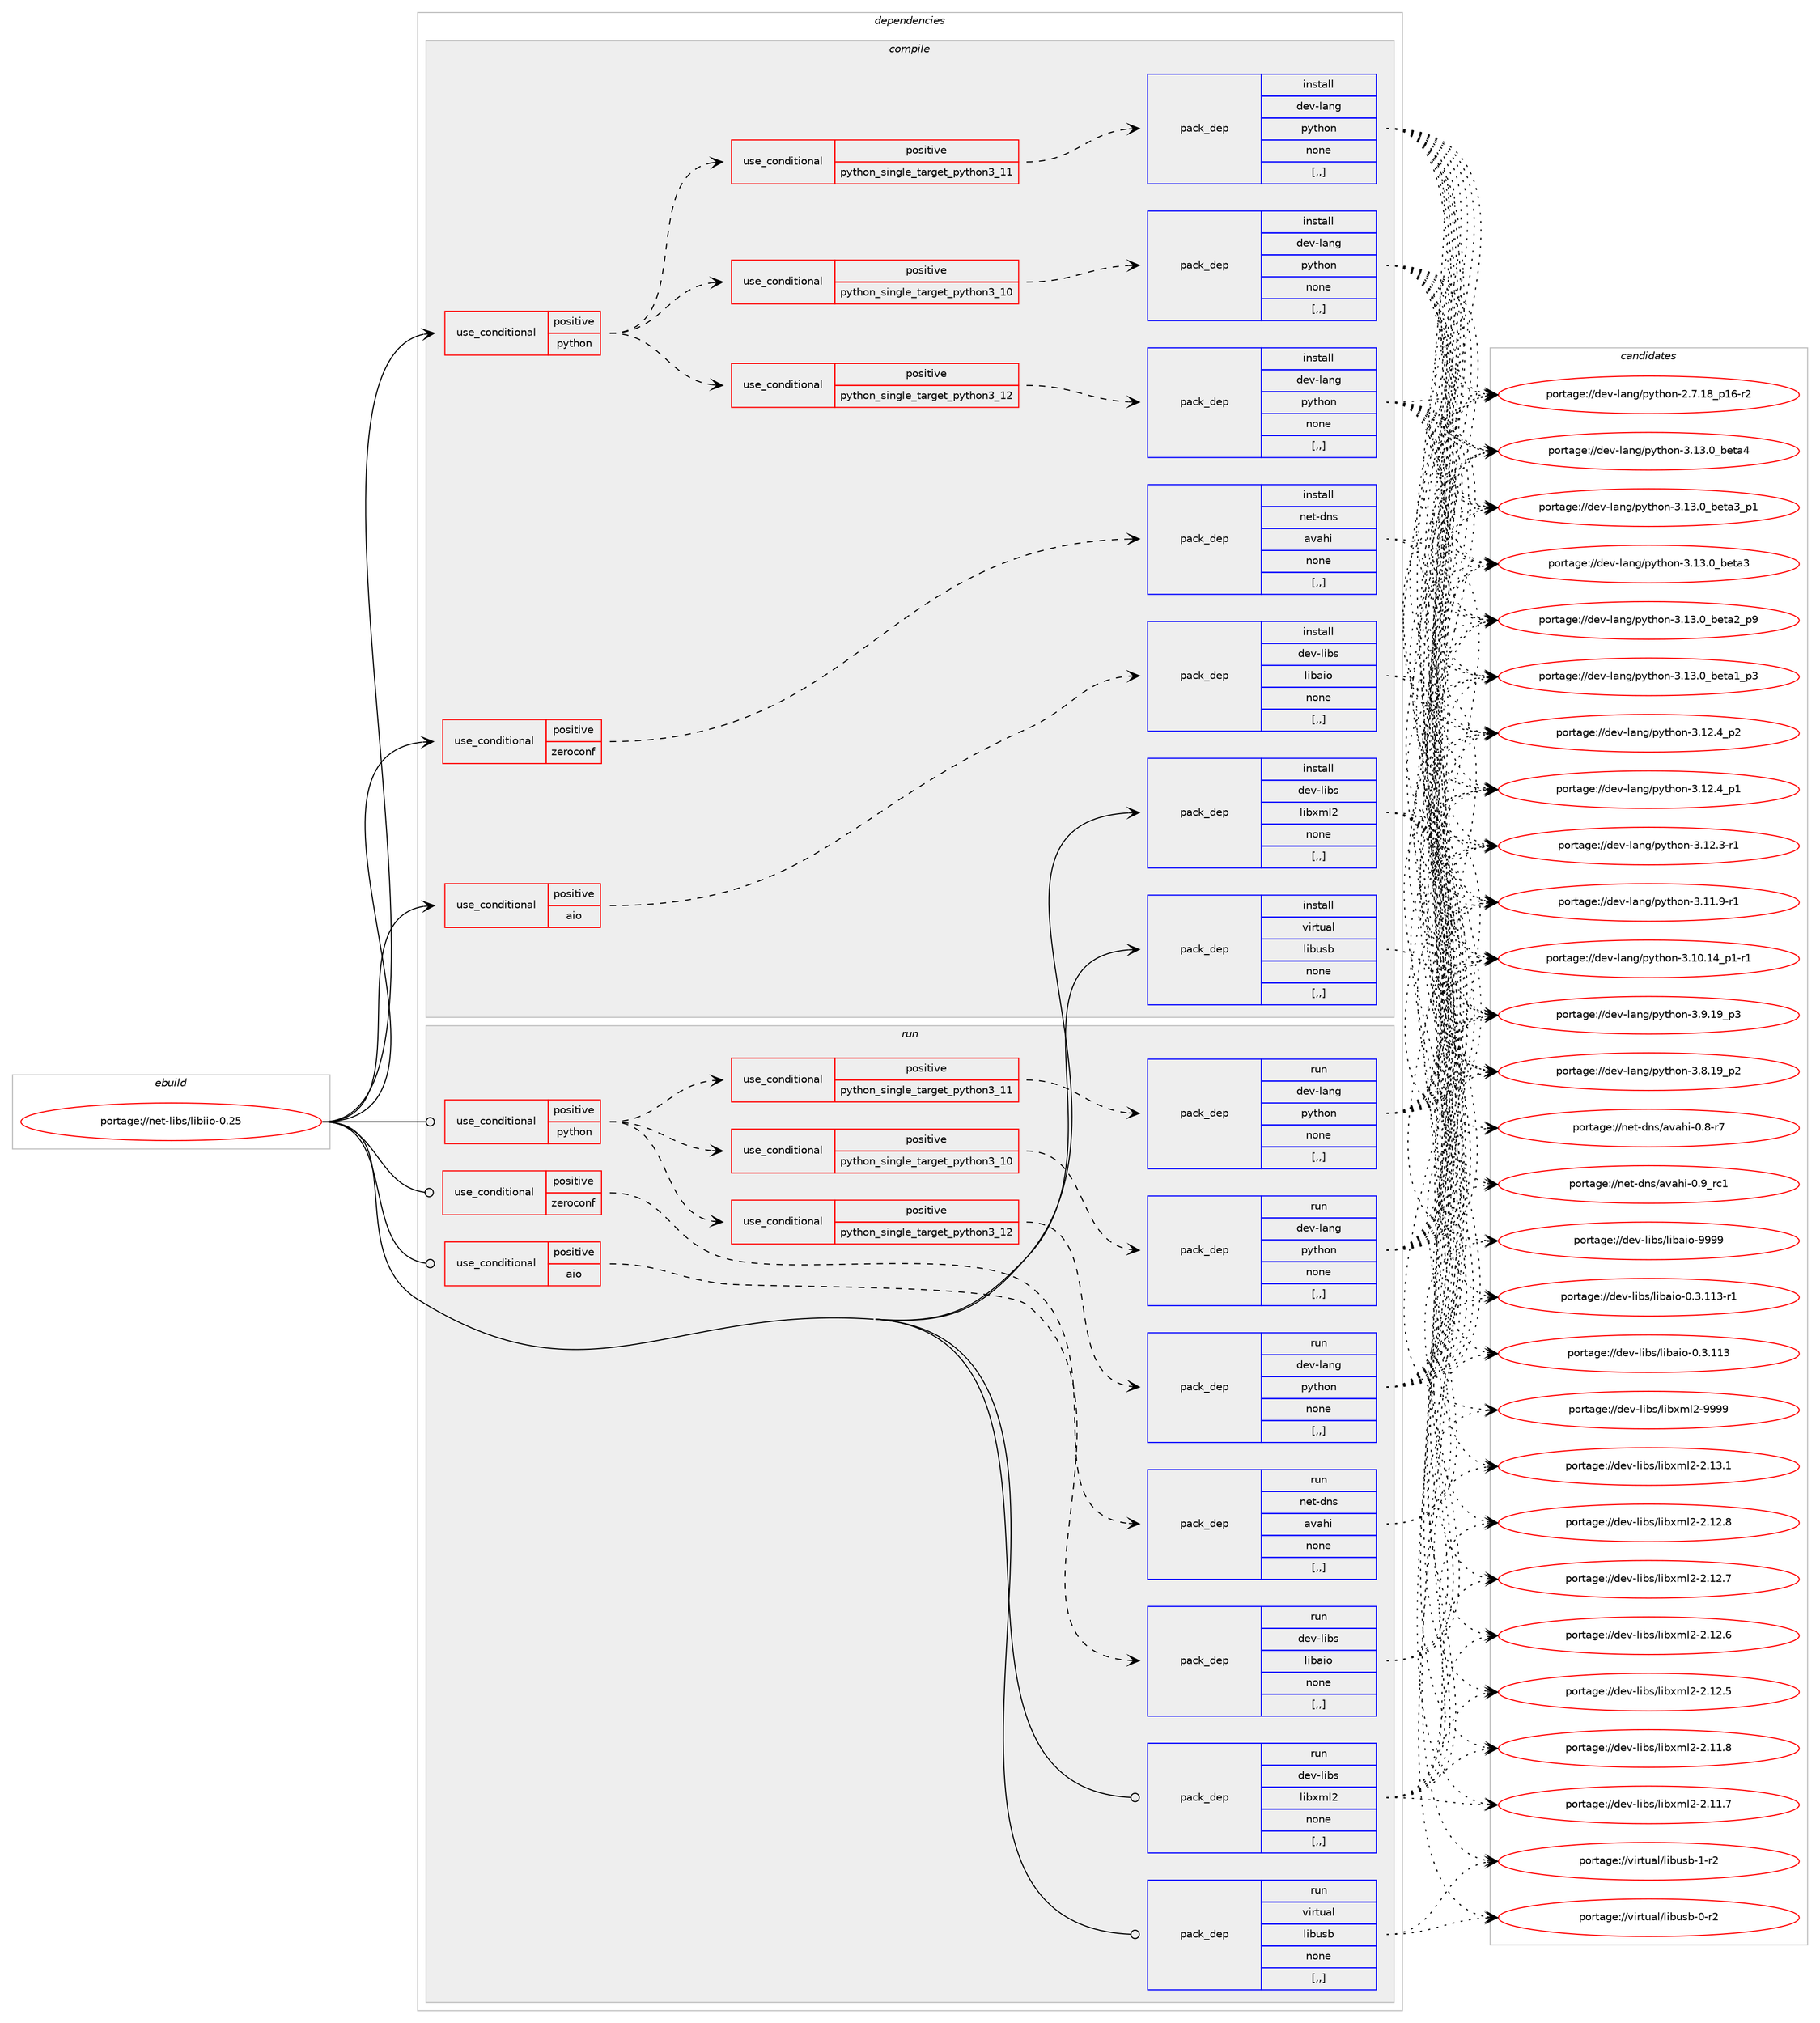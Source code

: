 digraph prolog {

# *************
# Graph options
# *************

newrank=true;
concentrate=true;
compound=true;
graph [rankdir=LR,fontname=Helvetica,fontsize=10,ranksep=1.5];#, ranksep=2.5, nodesep=0.2];
edge  [arrowhead=vee];
node  [fontname=Helvetica,fontsize=10];

# **********
# The ebuild
# **********

subgraph cluster_leftcol {
color=gray;
label=<<i>ebuild</i>>;
id [label="portage://net-libs/libiio-0.25", color=red, width=4, href="../net-libs/libiio-0.25.svg"];
}

# ****************
# The dependencies
# ****************

subgraph cluster_midcol {
color=gray;
label=<<i>dependencies</i>>;
subgraph cluster_compile {
fillcolor="#eeeeee";
style=filled;
label=<<i>compile</i>>;
subgraph cond93582 {
dependency359120 [label=<<TABLE BORDER="0" CELLBORDER="1" CELLSPACING="0" CELLPADDING="4"><TR><TD ROWSPAN="3" CELLPADDING="10">use_conditional</TD></TR><TR><TD>positive</TD></TR><TR><TD>aio</TD></TR></TABLE>>, shape=none, color=red];
subgraph pack262893 {
dependency359121 [label=<<TABLE BORDER="0" CELLBORDER="1" CELLSPACING="0" CELLPADDING="4" WIDTH="220"><TR><TD ROWSPAN="6" CELLPADDING="30">pack_dep</TD></TR><TR><TD WIDTH="110">install</TD></TR><TR><TD>dev-libs</TD></TR><TR><TD>libaio</TD></TR><TR><TD>none</TD></TR><TR><TD>[,,]</TD></TR></TABLE>>, shape=none, color=blue];
}
dependency359120:e -> dependency359121:w [weight=20,style="dashed",arrowhead="vee"];
}
id:e -> dependency359120:w [weight=20,style="solid",arrowhead="vee"];
subgraph cond93583 {
dependency359122 [label=<<TABLE BORDER="0" CELLBORDER="1" CELLSPACING="0" CELLPADDING="4"><TR><TD ROWSPAN="3" CELLPADDING="10">use_conditional</TD></TR><TR><TD>positive</TD></TR><TR><TD>python</TD></TR></TABLE>>, shape=none, color=red];
subgraph cond93584 {
dependency359123 [label=<<TABLE BORDER="0" CELLBORDER="1" CELLSPACING="0" CELLPADDING="4"><TR><TD ROWSPAN="3" CELLPADDING="10">use_conditional</TD></TR><TR><TD>positive</TD></TR><TR><TD>python_single_target_python3_10</TD></TR></TABLE>>, shape=none, color=red];
subgraph pack262894 {
dependency359124 [label=<<TABLE BORDER="0" CELLBORDER="1" CELLSPACING="0" CELLPADDING="4" WIDTH="220"><TR><TD ROWSPAN="6" CELLPADDING="30">pack_dep</TD></TR><TR><TD WIDTH="110">install</TD></TR><TR><TD>dev-lang</TD></TR><TR><TD>python</TD></TR><TR><TD>none</TD></TR><TR><TD>[,,]</TD></TR></TABLE>>, shape=none, color=blue];
}
dependency359123:e -> dependency359124:w [weight=20,style="dashed",arrowhead="vee"];
}
dependency359122:e -> dependency359123:w [weight=20,style="dashed",arrowhead="vee"];
subgraph cond93585 {
dependency359125 [label=<<TABLE BORDER="0" CELLBORDER="1" CELLSPACING="0" CELLPADDING="4"><TR><TD ROWSPAN="3" CELLPADDING="10">use_conditional</TD></TR><TR><TD>positive</TD></TR><TR><TD>python_single_target_python3_11</TD></TR></TABLE>>, shape=none, color=red];
subgraph pack262895 {
dependency359126 [label=<<TABLE BORDER="0" CELLBORDER="1" CELLSPACING="0" CELLPADDING="4" WIDTH="220"><TR><TD ROWSPAN="6" CELLPADDING="30">pack_dep</TD></TR><TR><TD WIDTH="110">install</TD></TR><TR><TD>dev-lang</TD></TR><TR><TD>python</TD></TR><TR><TD>none</TD></TR><TR><TD>[,,]</TD></TR></TABLE>>, shape=none, color=blue];
}
dependency359125:e -> dependency359126:w [weight=20,style="dashed",arrowhead="vee"];
}
dependency359122:e -> dependency359125:w [weight=20,style="dashed",arrowhead="vee"];
subgraph cond93586 {
dependency359127 [label=<<TABLE BORDER="0" CELLBORDER="1" CELLSPACING="0" CELLPADDING="4"><TR><TD ROWSPAN="3" CELLPADDING="10">use_conditional</TD></TR><TR><TD>positive</TD></TR><TR><TD>python_single_target_python3_12</TD></TR></TABLE>>, shape=none, color=red];
subgraph pack262896 {
dependency359128 [label=<<TABLE BORDER="0" CELLBORDER="1" CELLSPACING="0" CELLPADDING="4" WIDTH="220"><TR><TD ROWSPAN="6" CELLPADDING="30">pack_dep</TD></TR><TR><TD WIDTH="110">install</TD></TR><TR><TD>dev-lang</TD></TR><TR><TD>python</TD></TR><TR><TD>none</TD></TR><TR><TD>[,,]</TD></TR></TABLE>>, shape=none, color=blue];
}
dependency359127:e -> dependency359128:w [weight=20,style="dashed",arrowhead="vee"];
}
dependency359122:e -> dependency359127:w [weight=20,style="dashed",arrowhead="vee"];
}
id:e -> dependency359122:w [weight=20,style="solid",arrowhead="vee"];
subgraph cond93587 {
dependency359129 [label=<<TABLE BORDER="0" CELLBORDER="1" CELLSPACING="0" CELLPADDING="4"><TR><TD ROWSPAN="3" CELLPADDING="10">use_conditional</TD></TR><TR><TD>positive</TD></TR><TR><TD>zeroconf</TD></TR></TABLE>>, shape=none, color=red];
subgraph pack262897 {
dependency359130 [label=<<TABLE BORDER="0" CELLBORDER="1" CELLSPACING="0" CELLPADDING="4" WIDTH="220"><TR><TD ROWSPAN="6" CELLPADDING="30">pack_dep</TD></TR><TR><TD WIDTH="110">install</TD></TR><TR><TD>net-dns</TD></TR><TR><TD>avahi</TD></TR><TR><TD>none</TD></TR><TR><TD>[,,]</TD></TR></TABLE>>, shape=none, color=blue];
}
dependency359129:e -> dependency359130:w [weight=20,style="dashed",arrowhead="vee"];
}
id:e -> dependency359129:w [weight=20,style="solid",arrowhead="vee"];
subgraph pack262898 {
dependency359131 [label=<<TABLE BORDER="0" CELLBORDER="1" CELLSPACING="0" CELLPADDING="4" WIDTH="220"><TR><TD ROWSPAN="6" CELLPADDING="30">pack_dep</TD></TR><TR><TD WIDTH="110">install</TD></TR><TR><TD>dev-libs</TD></TR><TR><TD>libxml2</TD></TR><TR><TD>none</TD></TR><TR><TD>[,,]</TD></TR></TABLE>>, shape=none, color=blue];
}
id:e -> dependency359131:w [weight=20,style="solid",arrowhead="vee"];
subgraph pack262899 {
dependency359132 [label=<<TABLE BORDER="0" CELLBORDER="1" CELLSPACING="0" CELLPADDING="4" WIDTH="220"><TR><TD ROWSPAN="6" CELLPADDING="30">pack_dep</TD></TR><TR><TD WIDTH="110">install</TD></TR><TR><TD>virtual</TD></TR><TR><TD>libusb</TD></TR><TR><TD>none</TD></TR><TR><TD>[,,]</TD></TR></TABLE>>, shape=none, color=blue];
}
id:e -> dependency359132:w [weight=20,style="solid",arrowhead="vee"];
}
subgraph cluster_compileandrun {
fillcolor="#eeeeee";
style=filled;
label=<<i>compile and run</i>>;
}
subgraph cluster_run {
fillcolor="#eeeeee";
style=filled;
label=<<i>run</i>>;
subgraph cond93588 {
dependency359133 [label=<<TABLE BORDER="0" CELLBORDER="1" CELLSPACING="0" CELLPADDING="4"><TR><TD ROWSPAN="3" CELLPADDING="10">use_conditional</TD></TR><TR><TD>positive</TD></TR><TR><TD>aio</TD></TR></TABLE>>, shape=none, color=red];
subgraph pack262900 {
dependency359134 [label=<<TABLE BORDER="0" CELLBORDER="1" CELLSPACING="0" CELLPADDING="4" WIDTH="220"><TR><TD ROWSPAN="6" CELLPADDING="30">pack_dep</TD></TR><TR><TD WIDTH="110">run</TD></TR><TR><TD>dev-libs</TD></TR><TR><TD>libaio</TD></TR><TR><TD>none</TD></TR><TR><TD>[,,]</TD></TR></TABLE>>, shape=none, color=blue];
}
dependency359133:e -> dependency359134:w [weight=20,style="dashed",arrowhead="vee"];
}
id:e -> dependency359133:w [weight=20,style="solid",arrowhead="odot"];
subgraph cond93589 {
dependency359135 [label=<<TABLE BORDER="0" CELLBORDER="1" CELLSPACING="0" CELLPADDING="4"><TR><TD ROWSPAN="3" CELLPADDING="10">use_conditional</TD></TR><TR><TD>positive</TD></TR><TR><TD>python</TD></TR></TABLE>>, shape=none, color=red];
subgraph cond93590 {
dependency359136 [label=<<TABLE BORDER="0" CELLBORDER="1" CELLSPACING="0" CELLPADDING="4"><TR><TD ROWSPAN="3" CELLPADDING="10">use_conditional</TD></TR><TR><TD>positive</TD></TR><TR><TD>python_single_target_python3_10</TD></TR></TABLE>>, shape=none, color=red];
subgraph pack262901 {
dependency359137 [label=<<TABLE BORDER="0" CELLBORDER="1" CELLSPACING="0" CELLPADDING="4" WIDTH="220"><TR><TD ROWSPAN="6" CELLPADDING="30">pack_dep</TD></TR><TR><TD WIDTH="110">run</TD></TR><TR><TD>dev-lang</TD></TR><TR><TD>python</TD></TR><TR><TD>none</TD></TR><TR><TD>[,,]</TD></TR></TABLE>>, shape=none, color=blue];
}
dependency359136:e -> dependency359137:w [weight=20,style="dashed",arrowhead="vee"];
}
dependency359135:e -> dependency359136:w [weight=20,style="dashed",arrowhead="vee"];
subgraph cond93591 {
dependency359138 [label=<<TABLE BORDER="0" CELLBORDER="1" CELLSPACING="0" CELLPADDING="4"><TR><TD ROWSPAN="3" CELLPADDING="10">use_conditional</TD></TR><TR><TD>positive</TD></TR><TR><TD>python_single_target_python3_11</TD></TR></TABLE>>, shape=none, color=red];
subgraph pack262902 {
dependency359139 [label=<<TABLE BORDER="0" CELLBORDER="1" CELLSPACING="0" CELLPADDING="4" WIDTH="220"><TR><TD ROWSPAN="6" CELLPADDING="30">pack_dep</TD></TR><TR><TD WIDTH="110">run</TD></TR><TR><TD>dev-lang</TD></TR><TR><TD>python</TD></TR><TR><TD>none</TD></TR><TR><TD>[,,]</TD></TR></TABLE>>, shape=none, color=blue];
}
dependency359138:e -> dependency359139:w [weight=20,style="dashed",arrowhead="vee"];
}
dependency359135:e -> dependency359138:w [weight=20,style="dashed",arrowhead="vee"];
subgraph cond93592 {
dependency359140 [label=<<TABLE BORDER="0" CELLBORDER="1" CELLSPACING="0" CELLPADDING="4"><TR><TD ROWSPAN="3" CELLPADDING="10">use_conditional</TD></TR><TR><TD>positive</TD></TR><TR><TD>python_single_target_python3_12</TD></TR></TABLE>>, shape=none, color=red];
subgraph pack262903 {
dependency359141 [label=<<TABLE BORDER="0" CELLBORDER="1" CELLSPACING="0" CELLPADDING="4" WIDTH="220"><TR><TD ROWSPAN="6" CELLPADDING="30">pack_dep</TD></TR><TR><TD WIDTH="110">run</TD></TR><TR><TD>dev-lang</TD></TR><TR><TD>python</TD></TR><TR><TD>none</TD></TR><TR><TD>[,,]</TD></TR></TABLE>>, shape=none, color=blue];
}
dependency359140:e -> dependency359141:w [weight=20,style="dashed",arrowhead="vee"];
}
dependency359135:e -> dependency359140:w [weight=20,style="dashed",arrowhead="vee"];
}
id:e -> dependency359135:w [weight=20,style="solid",arrowhead="odot"];
subgraph cond93593 {
dependency359142 [label=<<TABLE BORDER="0" CELLBORDER="1" CELLSPACING="0" CELLPADDING="4"><TR><TD ROWSPAN="3" CELLPADDING="10">use_conditional</TD></TR><TR><TD>positive</TD></TR><TR><TD>zeroconf</TD></TR></TABLE>>, shape=none, color=red];
subgraph pack262904 {
dependency359143 [label=<<TABLE BORDER="0" CELLBORDER="1" CELLSPACING="0" CELLPADDING="4" WIDTH="220"><TR><TD ROWSPAN="6" CELLPADDING="30">pack_dep</TD></TR><TR><TD WIDTH="110">run</TD></TR><TR><TD>net-dns</TD></TR><TR><TD>avahi</TD></TR><TR><TD>none</TD></TR><TR><TD>[,,]</TD></TR></TABLE>>, shape=none, color=blue];
}
dependency359142:e -> dependency359143:w [weight=20,style="dashed",arrowhead="vee"];
}
id:e -> dependency359142:w [weight=20,style="solid",arrowhead="odot"];
subgraph pack262905 {
dependency359144 [label=<<TABLE BORDER="0" CELLBORDER="1" CELLSPACING="0" CELLPADDING="4" WIDTH="220"><TR><TD ROWSPAN="6" CELLPADDING="30">pack_dep</TD></TR><TR><TD WIDTH="110">run</TD></TR><TR><TD>dev-libs</TD></TR><TR><TD>libxml2</TD></TR><TR><TD>none</TD></TR><TR><TD>[,,]</TD></TR></TABLE>>, shape=none, color=blue];
}
id:e -> dependency359144:w [weight=20,style="solid",arrowhead="odot"];
subgraph pack262906 {
dependency359145 [label=<<TABLE BORDER="0" CELLBORDER="1" CELLSPACING="0" CELLPADDING="4" WIDTH="220"><TR><TD ROWSPAN="6" CELLPADDING="30">pack_dep</TD></TR><TR><TD WIDTH="110">run</TD></TR><TR><TD>virtual</TD></TR><TR><TD>libusb</TD></TR><TR><TD>none</TD></TR><TR><TD>[,,]</TD></TR></TABLE>>, shape=none, color=blue];
}
id:e -> dependency359145:w [weight=20,style="solid",arrowhead="odot"];
}
}

# **************
# The candidates
# **************

subgraph cluster_choices {
rank=same;
color=gray;
label=<<i>candidates</i>>;

subgraph choice262893 {
color=black;
nodesep=1;
choice10010111845108105981154710810598971051114557575757 [label="portage://dev-libs/libaio-9999", color=red, width=4,href="../dev-libs/libaio-9999.svg"];
choice100101118451081059811547108105989710511145484651464949514511449 [label="portage://dev-libs/libaio-0.3.113-r1", color=red, width=4,href="../dev-libs/libaio-0.3.113-r1.svg"];
choice10010111845108105981154710810598971051114548465146494951 [label="portage://dev-libs/libaio-0.3.113", color=red, width=4,href="../dev-libs/libaio-0.3.113.svg"];
dependency359121:e -> choice10010111845108105981154710810598971051114557575757:w [style=dotted,weight="100"];
dependency359121:e -> choice100101118451081059811547108105989710511145484651464949514511449:w [style=dotted,weight="100"];
dependency359121:e -> choice10010111845108105981154710810598971051114548465146494951:w [style=dotted,weight="100"];
}
subgraph choice262894 {
color=black;
nodesep=1;
choice1001011184510897110103471121211161041111104551464951464895981011169752 [label="portage://dev-lang/python-3.13.0_beta4", color=red, width=4,href="../dev-lang/python-3.13.0_beta4.svg"];
choice10010111845108971101034711212111610411111045514649514648959810111697519511249 [label="portage://dev-lang/python-3.13.0_beta3_p1", color=red, width=4,href="../dev-lang/python-3.13.0_beta3_p1.svg"];
choice1001011184510897110103471121211161041111104551464951464895981011169751 [label="portage://dev-lang/python-3.13.0_beta3", color=red, width=4,href="../dev-lang/python-3.13.0_beta3.svg"];
choice10010111845108971101034711212111610411111045514649514648959810111697509511257 [label="portage://dev-lang/python-3.13.0_beta2_p9", color=red, width=4,href="../dev-lang/python-3.13.0_beta2_p9.svg"];
choice10010111845108971101034711212111610411111045514649514648959810111697499511251 [label="portage://dev-lang/python-3.13.0_beta1_p3", color=red, width=4,href="../dev-lang/python-3.13.0_beta1_p3.svg"];
choice100101118451089711010347112121116104111110455146495046529511250 [label="portage://dev-lang/python-3.12.4_p2", color=red, width=4,href="../dev-lang/python-3.12.4_p2.svg"];
choice100101118451089711010347112121116104111110455146495046529511249 [label="portage://dev-lang/python-3.12.4_p1", color=red, width=4,href="../dev-lang/python-3.12.4_p1.svg"];
choice100101118451089711010347112121116104111110455146495046514511449 [label="portage://dev-lang/python-3.12.3-r1", color=red, width=4,href="../dev-lang/python-3.12.3-r1.svg"];
choice100101118451089711010347112121116104111110455146494946574511449 [label="portage://dev-lang/python-3.11.9-r1", color=red, width=4,href="../dev-lang/python-3.11.9-r1.svg"];
choice100101118451089711010347112121116104111110455146494846495295112494511449 [label="portage://dev-lang/python-3.10.14_p1-r1", color=red, width=4,href="../dev-lang/python-3.10.14_p1-r1.svg"];
choice100101118451089711010347112121116104111110455146574649579511251 [label="portage://dev-lang/python-3.9.19_p3", color=red, width=4,href="../dev-lang/python-3.9.19_p3.svg"];
choice100101118451089711010347112121116104111110455146564649579511250 [label="portage://dev-lang/python-3.8.19_p2", color=red, width=4,href="../dev-lang/python-3.8.19_p2.svg"];
choice100101118451089711010347112121116104111110455046554649569511249544511450 [label="portage://dev-lang/python-2.7.18_p16-r2", color=red, width=4,href="../dev-lang/python-2.7.18_p16-r2.svg"];
dependency359124:e -> choice1001011184510897110103471121211161041111104551464951464895981011169752:w [style=dotted,weight="100"];
dependency359124:e -> choice10010111845108971101034711212111610411111045514649514648959810111697519511249:w [style=dotted,weight="100"];
dependency359124:e -> choice1001011184510897110103471121211161041111104551464951464895981011169751:w [style=dotted,weight="100"];
dependency359124:e -> choice10010111845108971101034711212111610411111045514649514648959810111697509511257:w [style=dotted,weight="100"];
dependency359124:e -> choice10010111845108971101034711212111610411111045514649514648959810111697499511251:w [style=dotted,weight="100"];
dependency359124:e -> choice100101118451089711010347112121116104111110455146495046529511250:w [style=dotted,weight="100"];
dependency359124:e -> choice100101118451089711010347112121116104111110455146495046529511249:w [style=dotted,weight="100"];
dependency359124:e -> choice100101118451089711010347112121116104111110455146495046514511449:w [style=dotted,weight="100"];
dependency359124:e -> choice100101118451089711010347112121116104111110455146494946574511449:w [style=dotted,weight="100"];
dependency359124:e -> choice100101118451089711010347112121116104111110455146494846495295112494511449:w [style=dotted,weight="100"];
dependency359124:e -> choice100101118451089711010347112121116104111110455146574649579511251:w [style=dotted,weight="100"];
dependency359124:e -> choice100101118451089711010347112121116104111110455146564649579511250:w [style=dotted,weight="100"];
dependency359124:e -> choice100101118451089711010347112121116104111110455046554649569511249544511450:w [style=dotted,weight="100"];
}
subgraph choice262895 {
color=black;
nodesep=1;
choice1001011184510897110103471121211161041111104551464951464895981011169752 [label="portage://dev-lang/python-3.13.0_beta4", color=red, width=4,href="../dev-lang/python-3.13.0_beta4.svg"];
choice10010111845108971101034711212111610411111045514649514648959810111697519511249 [label="portage://dev-lang/python-3.13.0_beta3_p1", color=red, width=4,href="../dev-lang/python-3.13.0_beta3_p1.svg"];
choice1001011184510897110103471121211161041111104551464951464895981011169751 [label="portage://dev-lang/python-3.13.0_beta3", color=red, width=4,href="../dev-lang/python-3.13.0_beta3.svg"];
choice10010111845108971101034711212111610411111045514649514648959810111697509511257 [label="portage://dev-lang/python-3.13.0_beta2_p9", color=red, width=4,href="../dev-lang/python-3.13.0_beta2_p9.svg"];
choice10010111845108971101034711212111610411111045514649514648959810111697499511251 [label="portage://dev-lang/python-3.13.0_beta1_p3", color=red, width=4,href="../dev-lang/python-3.13.0_beta1_p3.svg"];
choice100101118451089711010347112121116104111110455146495046529511250 [label="portage://dev-lang/python-3.12.4_p2", color=red, width=4,href="../dev-lang/python-3.12.4_p2.svg"];
choice100101118451089711010347112121116104111110455146495046529511249 [label="portage://dev-lang/python-3.12.4_p1", color=red, width=4,href="../dev-lang/python-3.12.4_p1.svg"];
choice100101118451089711010347112121116104111110455146495046514511449 [label="portage://dev-lang/python-3.12.3-r1", color=red, width=4,href="../dev-lang/python-3.12.3-r1.svg"];
choice100101118451089711010347112121116104111110455146494946574511449 [label="portage://dev-lang/python-3.11.9-r1", color=red, width=4,href="../dev-lang/python-3.11.9-r1.svg"];
choice100101118451089711010347112121116104111110455146494846495295112494511449 [label="portage://dev-lang/python-3.10.14_p1-r1", color=red, width=4,href="../dev-lang/python-3.10.14_p1-r1.svg"];
choice100101118451089711010347112121116104111110455146574649579511251 [label="portage://dev-lang/python-3.9.19_p3", color=red, width=4,href="../dev-lang/python-3.9.19_p3.svg"];
choice100101118451089711010347112121116104111110455146564649579511250 [label="portage://dev-lang/python-3.8.19_p2", color=red, width=4,href="../dev-lang/python-3.8.19_p2.svg"];
choice100101118451089711010347112121116104111110455046554649569511249544511450 [label="portage://dev-lang/python-2.7.18_p16-r2", color=red, width=4,href="../dev-lang/python-2.7.18_p16-r2.svg"];
dependency359126:e -> choice1001011184510897110103471121211161041111104551464951464895981011169752:w [style=dotted,weight="100"];
dependency359126:e -> choice10010111845108971101034711212111610411111045514649514648959810111697519511249:w [style=dotted,weight="100"];
dependency359126:e -> choice1001011184510897110103471121211161041111104551464951464895981011169751:w [style=dotted,weight="100"];
dependency359126:e -> choice10010111845108971101034711212111610411111045514649514648959810111697509511257:w [style=dotted,weight="100"];
dependency359126:e -> choice10010111845108971101034711212111610411111045514649514648959810111697499511251:w [style=dotted,weight="100"];
dependency359126:e -> choice100101118451089711010347112121116104111110455146495046529511250:w [style=dotted,weight="100"];
dependency359126:e -> choice100101118451089711010347112121116104111110455146495046529511249:w [style=dotted,weight="100"];
dependency359126:e -> choice100101118451089711010347112121116104111110455146495046514511449:w [style=dotted,weight="100"];
dependency359126:e -> choice100101118451089711010347112121116104111110455146494946574511449:w [style=dotted,weight="100"];
dependency359126:e -> choice100101118451089711010347112121116104111110455146494846495295112494511449:w [style=dotted,weight="100"];
dependency359126:e -> choice100101118451089711010347112121116104111110455146574649579511251:w [style=dotted,weight="100"];
dependency359126:e -> choice100101118451089711010347112121116104111110455146564649579511250:w [style=dotted,weight="100"];
dependency359126:e -> choice100101118451089711010347112121116104111110455046554649569511249544511450:w [style=dotted,weight="100"];
}
subgraph choice262896 {
color=black;
nodesep=1;
choice1001011184510897110103471121211161041111104551464951464895981011169752 [label="portage://dev-lang/python-3.13.0_beta4", color=red, width=4,href="../dev-lang/python-3.13.0_beta4.svg"];
choice10010111845108971101034711212111610411111045514649514648959810111697519511249 [label="portage://dev-lang/python-3.13.0_beta3_p1", color=red, width=4,href="../dev-lang/python-3.13.0_beta3_p1.svg"];
choice1001011184510897110103471121211161041111104551464951464895981011169751 [label="portage://dev-lang/python-3.13.0_beta3", color=red, width=4,href="../dev-lang/python-3.13.0_beta3.svg"];
choice10010111845108971101034711212111610411111045514649514648959810111697509511257 [label="portage://dev-lang/python-3.13.0_beta2_p9", color=red, width=4,href="../dev-lang/python-3.13.0_beta2_p9.svg"];
choice10010111845108971101034711212111610411111045514649514648959810111697499511251 [label="portage://dev-lang/python-3.13.0_beta1_p3", color=red, width=4,href="../dev-lang/python-3.13.0_beta1_p3.svg"];
choice100101118451089711010347112121116104111110455146495046529511250 [label="portage://dev-lang/python-3.12.4_p2", color=red, width=4,href="../dev-lang/python-3.12.4_p2.svg"];
choice100101118451089711010347112121116104111110455146495046529511249 [label="portage://dev-lang/python-3.12.4_p1", color=red, width=4,href="../dev-lang/python-3.12.4_p1.svg"];
choice100101118451089711010347112121116104111110455146495046514511449 [label="portage://dev-lang/python-3.12.3-r1", color=red, width=4,href="../dev-lang/python-3.12.3-r1.svg"];
choice100101118451089711010347112121116104111110455146494946574511449 [label="portage://dev-lang/python-3.11.9-r1", color=red, width=4,href="../dev-lang/python-3.11.9-r1.svg"];
choice100101118451089711010347112121116104111110455146494846495295112494511449 [label="portage://dev-lang/python-3.10.14_p1-r1", color=red, width=4,href="../dev-lang/python-3.10.14_p1-r1.svg"];
choice100101118451089711010347112121116104111110455146574649579511251 [label="portage://dev-lang/python-3.9.19_p3", color=red, width=4,href="../dev-lang/python-3.9.19_p3.svg"];
choice100101118451089711010347112121116104111110455146564649579511250 [label="portage://dev-lang/python-3.8.19_p2", color=red, width=4,href="../dev-lang/python-3.8.19_p2.svg"];
choice100101118451089711010347112121116104111110455046554649569511249544511450 [label="portage://dev-lang/python-2.7.18_p16-r2", color=red, width=4,href="../dev-lang/python-2.7.18_p16-r2.svg"];
dependency359128:e -> choice1001011184510897110103471121211161041111104551464951464895981011169752:w [style=dotted,weight="100"];
dependency359128:e -> choice10010111845108971101034711212111610411111045514649514648959810111697519511249:w [style=dotted,weight="100"];
dependency359128:e -> choice1001011184510897110103471121211161041111104551464951464895981011169751:w [style=dotted,weight="100"];
dependency359128:e -> choice10010111845108971101034711212111610411111045514649514648959810111697509511257:w [style=dotted,weight="100"];
dependency359128:e -> choice10010111845108971101034711212111610411111045514649514648959810111697499511251:w [style=dotted,weight="100"];
dependency359128:e -> choice100101118451089711010347112121116104111110455146495046529511250:w [style=dotted,weight="100"];
dependency359128:e -> choice100101118451089711010347112121116104111110455146495046529511249:w [style=dotted,weight="100"];
dependency359128:e -> choice100101118451089711010347112121116104111110455146495046514511449:w [style=dotted,weight="100"];
dependency359128:e -> choice100101118451089711010347112121116104111110455146494946574511449:w [style=dotted,weight="100"];
dependency359128:e -> choice100101118451089711010347112121116104111110455146494846495295112494511449:w [style=dotted,weight="100"];
dependency359128:e -> choice100101118451089711010347112121116104111110455146574649579511251:w [style=dotted,weight="100"];
dependency359128:e -> choice100101118451089711010347112121116104111110455146564649579511250:w [style=dotted,weight="100"];
dependency359128:e -> choice100101118451089711010347112121116104111110455046554649569511249544511450:w [style=dotted,weight="100"];
}
subgraph choice262897 {
color=black;
nodesep=1;
choice1101011164510011011547971189710410545484657951149949 [label="portage://net-dns/avahi-0.9_rc1", color=red, width=4,href="../net-dns/avahi-0.9_rc1.svg"];
choice11010111645100110115479711897104105454846564511455 [label="portage://net-dns/avahi-0.8-r7", color=red, width=4,href="../net-dns/avahi-0.8-r7.svg"];
dependency359130:e -> choice1101011164510011011547971189710410545484657951149949:w [style=dotted,weight="100"];
dependency359130:e -> choice11010111645100110115479711897104105454846564511455:w [style=dotted,weight="100"];
}
subgraph choice262898 {
color=black;
nodesep=1;
choice10010111845108105981154710810598120109108504557575757 [label="portage://dev-libs/libxml2-9999", color=red, width=4,href="../dev-libs/libxml2-9999.svg"];
choice100101118451081059811547108105981201091085045504649514649 [label="portage://dev-libs/libxml2-2.13.1", color=red, width=4,href="../dev-libs/libxml2-2.13.1.svg"];
choice100101118451081059811547108105981201091085045504649504656 [label="portage://dev-libs/libxml2-2.12.8", color=red, width=4,href="../dev-libs/libxml2-2.12.8.svg"];
choice100101118451081059811547108105981201091085045504649504655 [label="portage://dev-libs/libxml2-2.12.7", color=red, width=4,href="../dev-libs/libxml2-2.12.7.svg"];
choice100101118451081059811547108105981201091085045504649504654 [label="portage://dev-libs/libxml2-2.12.6", color=red, width=4,href="../dev-libs/libxml2-2.12.6.svg"];
choice100101118451081059811547108105981201091085045504649504653 [label="portage://dev-libs/libxml2-2.12.5", color=red, width=4,href="../dev-libs/libxml2-2.12.5.svg"];
choice100101118451081059811547108105981201091085045504649494656 [label="portage://dev-libs/libxml2-2.11.8", color=red, width=4,href="../dev-libs/libxml2-2.11.8.svg"];
choice100101118451081059811547108105981201091085045504649494655 [label="portage://dev-libs/libxml2-2.11.7", color=red, width=4,href="../dev-libs/libxml2-2.11.7.svg"];
dependency359131:e -> choice10010111845108105981154710810598120109108504557575757:w [style=dotted,weight="100"];
dependency359131:e -> choice100101118451081059811547108105981201091085045504649514649:w [style=dotted,weight="100"];
dependency359131:e -> choice100101118451081059811547108105981201091085045504649504656:w [style=dotted,weight="100"];
dependency359131:e -> choice100101118451081059811547108105981201091085045504649504655:w [style=dotted,weight="100"];
dependency359131:e -> choice100101118451081059811547108105981201091085045504649504654:w [style=dotted,weight="100"];
dependency359131:e -> choice100101118451081059811547108105981201091085045504649504653:w [style=dotted,weight="100"];
dependency359131:e -> choice100101118451081059811547108105981201091085045504649494656:w [style=dotted,weight="100"];
dependency359131:e -> choice100101118451081059811547108105981201091085045504649494655:w [style=dotted,weight="100"];
}
subgraph choice262899 {
color=black;
nodesep=1;
choice1181051141161179710847108105981171159845494511450 [label="portage://virtual/libusb-1-r2", color=red, width=4,href="../virtual/libusb-1-r2.svg"];
choice1181051141161179710847108105981171159845484511450 [label="portage://virtual/libusb-0-r2", color=red, width=4,href="../virtual/libusb-0-r2.svg"];
dependency359132:e -> choice1181051141161179710847108105981171159845494511450:w [style=dotted,weight="100"];
dependency359132:e -> choice1181051141161179710847108105981171159845484511450:w [style=dotted,weight="100"];
}
subgraph choice262900 {
color=black;
nodesep=1;
choice10010111845108105981154710810598971051114557575757 [label="portage://dev-libs/libaio-9999", color=red, width=4,href="../dev-libs/libaio-9999.svg"];
choice100101118451081059811547108105989710511145484651464949514511449 [label="portage://dev-libs/libaio-0.3.113-r1", color=red, width=4,href="../dev-libs/libaio-0.3.113-r1.svg"];
choice10010111845108105981154710810598971051114548465146494951 [label="portage://dev-libs/libaio-0.3.113", color=red, width=4,href="../dev-libs/libaio-0.3.113.svg"];
dependency359134:e -> choice10010111845108105981154710810598971051114557575757:w [style=dotted,weight="100"];
dependency359134:e -> choice100101118451081059811547108105989710511145484651464949514511449:w [style=dotted,weight="100"];
dependency359134:e -> choice10010111845108105981154710810598971051114548465146494951:w [style=dotted,weight="100"];
}
subgraph choice262901 {
color=black;
nodesep=1;
choice1001011184510897110103471121211161041111104551464951464895981011169752 [label="portage://dev-lang/python-3.13.0_beta4", color=red, width=4,href="../dev-lang/python-3.13.0_beta4.svg"];
choice10010111845108971101034711212111610411111045514649514648959810111697519511249 [label="portage://dev-lang/python-3.13.0_beta3_p1", color=red, width=4,href="../dev-lang/python-3.13.0_beta3_p1.svg"];
choice1001011184510897110103471121211161041111104551464951464895981011169751 [label="portage://dev-lang/python-3.13.0_beta3", color=red, width=4,href="../dev-lang/python-3.13.0_beta3.svg"];
choice10010111845108971101034711212111610411111045514649514648959810111697509511257 [label="portage://dev-lang/python-3.13.0_beta2_p9", color=red, width=4,href="../dev-lang/python-3.13.0_beta2_p9.svg"];
choice10010111845108971101034711212111610411111045514649514648959810111697499511251 [label="portage://dev-lang/python-3.13.0_beta1_p3", color=red, width=4,href="../dev-lang/python-3.13.0_beta1_p3.svg"];
choice100101118451089711010347112121116104111110455146495046529511250 [label="portage://dev-lang/python-3.12.4_p2", color=red, width=4,href="../dev-lang/python-3.12.4_p2.svg"];
choice100101118451089711010347112121116104111110455146495046529511249 [label="portage://dev-lang/python-3.12.4_p1", color=red, width=4,href="../dev-lang/python-3.12.4_p1.svg"];
choice100101118451089711010347112121116104111110455146495046514511449 [label="portage://dev-lang/python-3.12.3-r1", color=red, width=4,href="../dev-lang/python-3.12.3-r1.svg"];
choice100101118451089711010347112121116104111110455146494946574511449 [label="portage://dev-lang/python-3.11.9-r1", color=red, width=4,href="../dev-lang/python-3.11.9-r1.svg"];
choice100101118451089711010347112121116104111110455146494846495295112494511449 [label="portage://dev-lang/python-3.10.14_p1-r1", color=red, width=4,href="../dev-lang/python-3.10.14_p1-r1.svg"];
choice100101118451089711010347112121116104111110455146574649579511251 [label="portage://dev-lang/python-3.9.19_p3", color=red, width=4,href="../dev-lang/python-3.9.19_p3.svg"];
choice100101118451089711010347112121116104111110455146564649579511250 [label="portage://dev-lang/python-3.8.19_p2", color=red, width=4,href="../dev-lang/python-3.8.19_p2.svg"];
choice100101118451089711010347112121116104111110455046554649569511249544511450 [label="portage://dev-lang/python-2.7.18_p16-r2", color=red, width=4,href="../dev-lang/python-2.7.18_p16-r2.svg"];
dependency359137:e -> choice1001011184510897110103471121211161041111104551464951464895981011169752:w [style=dotted,weight="100"];
dependency359137:e -> choice10010111845108971101034711212111610411111045514649514648959810111697519511249:w [style=dotted,weight="100"];
dependency359137:e -> choice1001011184510897110103471121211161041111104551464951464895981011169751:w [style=dotted,weight="100"];
dependency359137:e -> choice10010111845108971101034711212111610411111045514649514648959810111697509511257:w [style=dotted,weight="100"];
dependency359137:e -> choice10010111845108971101034711212111610411111045514649514648959810111697499511251:w [style=dotted,weight="100"];
dependency359137:e -> choice100101118451089711010347112121116104111110455146495046529511250:w [style=dotted,weight="100"];
dependency359137:e -> choice100101118451089711010347112121116104111110455146495046529511249:w [style=dotted,weight="100"];
dependency359137:e -> choice100101118451089711010347112121116104111110455146495046514511449:w [style=dotted,weight="100"];
dependency359137:e -> choice100101118451089711010347112121116104111110455146494946574511449:w [style=dotted,weight="100"];
dependency359137:e -> choice100101118451089711010347112121116104111110455146494846495295112494511449:w [style=dotted,weight="100"];
dependency359137:e -> choice100101118451089711010347112121116104111110455146574649579511251:w [style=dotted,weight="100"];
dependency359137:e -> choice100101118451089711010347112121116104111110455146564649579511250:w [style=dotted,weight="100"];
dependency359137:e -> choice100101118451089711010347112121116104111110455046554649569511249544511450:w [style=dotted,weight="100"];
}
subgraph choice262902 {
color=black;
nodesep=1;
choice1001011184510897110103471121211161041111104551464951464895981011169752 [label="portage://dev-lang/python-3.13.0_beta4", color=red, width=4,href="../dev-lang/python-3.13.0_beta4.svg"];
choice10010111845108971101034711212111610411111045514649514648959810111697519511249 [label="portage://dev-lang/python-3.13.0_beta3_p1", color=red, width=4,href="../dev-lang/python-3.13.0_beta3_p1.svg"];
choice1001011184510897110103471121211161041111104551464951464895981011169751 [label="portage://dev-lang/python-3.13.0_beta3", color=red, width=4,href="../dev-lang/python-3.13.0_beta3.svg"];
choice10010111845108971101034711212111610411111045514649514648959810111697509511257 [label="portage://dev-lang/python-3.13.0_beta2_p9", color=red, width=4,href="../dev-lang/python-3.13.0_beta2_p9.svg"];
choice10010111845108971101034711212111610411111045514649514648959810111697499511251 [label="portage://dev-lang/python-3.13.0_beta1_p3", color=red, width=4,href="../dev-lang/python-3.13.0_beta1_p3.svg"];
choice100101118451089711010347112121116104111110455146495046529511250 [label="portage://dev-lang/python-3.12.4_p2", color=red, width=4,href="../dev-lang/python-3.12.4_p2.svg"];
choice100101118451089711010347112121116104111110455146495046529511249 [label="portage://dev-lang/python-3.12.4_p1", color=red, width=4,href="../dev-lang/python-3.12.4_p1.svg"];
choice100101118451089711010347112121116104111110455146495046514511449 [label="portage://dev-lang/python-3.12.3-r1", color=red, width=4,href="../dev-lang/python-3.12.3-r1.svg"];
choice100101118451089711010347112121116104111110455146494946574511449 [label="portage://dev-lang/python-3.11.9-r1", color=red, width=4,href="../dev-lang/python-3.11.9-r1.svg"];
choice100101118451089711010347112121116104111110455146494846495295112494511449 [label="portage://dev-lang/python-3.10.14_p1-r1", color=red, width=4,href="../dev-lang/python-3.10.14_p1-r1.svg"];
choice100101118451089711010347112121116104111110455146574649579511251 [label="portage://dev-lang/python-3.9.19_p3", color=red, width=4,href="../dev-lang/python-3.9.19_p3.svg"];
choice100101118451089711010347112121116104111110455146564649579511250 [label="portage://dev-lang/python-3.8.19_p2", color=red, width=4,href="../dev-lang/python-3.8.19_p2.svg"];
choice100101118451089711010347112121116104111110455046554649569511249544511450 [label="portage://dev-lang/python-2.7.18_p16-r2", color=red, width=4,href="../dev-lang/python-2.7.18_p16-r2.svg"];
dependency359139:e -> choice1001011184510897110103471121211161041111104551464951464895981011169752:w [style=dotted,weight="100"];
dependency359139:e -> choice10010111845108971101034711212111610411111045514649514648959810111697519511249:w [style=dotted,weight="100"];
dependency359139:e -> choice1001011184510897110103471121211161041111104551464951464895981011169751:w [style=dotted,weight="100"];
dependency359139:e -> choice10010111845108971101034711212111610411111045514649514648959810111697509511257:w [style=dotted,weight="100"];
dependency359139:e -> choice10010111845108971101034711212111610411111045514649514648959810111697499511251:w [style=dotted,weight="100"];
dependency359139:e -> choice100101118451089711010347112121116104111110455146495046529511250:w [style=dotted,weight="100"];
dependency359139:e -> choice100101118451089711010347112121116104111110455146495046529511249:w [style=dotted,weight="100"];
dependency359139:e -> choice100101118451089711010347112121116104111110455146495046514511449:w [style=dotted,weight="100"];
dependency359139:e -> choice100101118451089711010347112121116104111110455146494946574511449:w [style=dotted,weight="100"];
dependency359139:e -> choice100101118451089711010347112121116104111110455146494846495295112494511449:w [style=dotted,weight="100"];
dependency359139:e -> choice100101118451089711010347112121116104111110455146574649579511251:w [style=dotted,weight="100"];
dependency359139:e -> choice100101118451089711010347112121116104111110455146564649579511250:w [style=dotted,weight="100"];
dependency359139:e -> choice100101118451089711010347112121116104111110455046554649569511249544511450:w [style=dotted,weight="100"];
}
subgraph choice262903 {
color=black;
nodesep=1;
choice1001011184510897110103471121211161041111104551464951464895981011169752 [label="portage://dev-lang/python-3.13.0_beta4", color=red, width=4,href="../dev-lang/python-3.13.0_beta4.svg"];
choice10010111845108971101034711212111610411111045514649514648959810111697519511249 [label="portage://dev-lang/python-3.13.0_beta3_p1", color=red, width=4,href="../dev-lang/python-3.13.0_beta3_p1.svg"];
choice1001011184510897110103471121211161041111104551464951464895981011169751 [label="portage://dev-lang/python-3.13.0_beta3", color=red, width=4,href="../dev-lang/python-3.13.0_beta3.svg"];
choice10010111845108971101034711212111610411111045514649514648959810111697509511257 [label="portage://dev-lang/python-3.13.0_beta2_p9", color=red, width=4,href="../dev-lang/python-3.13.0_beta2_p9.svg"];
choice10010111845108971101034711212111610411111045514649514648959810111697499511251 [label="portage://dev-lang/python-3.13.0_beta1_p3", color=red, width=4,href="../dev-lang/python-3.13.0_beta1_p3.svg"];
choice100101118451089711010347112121116104111110455146495046529511250 [label="portage://dev-lang/python-3.12.4_p2", color=red, width=4,href="../dev-lang/python-3.12.4_p2.svg"];
choice100101118451089711010347112121116104111110455146495046529511249 [label="portage://dev-lang/python-3.12.4_p1", color=red, width=4,href="../dev-lang/python-3.12.4_p1.svg"];
choice100101118451089711010347112121116104111110455146495046514511449 [label="portage://dev-lang/python-3.12.3-r1", color=red, width=4,href="../dev-lang/python-3.12.3-r1.svg"];
choice100101118451089711010347112121116104111110455146494946574511449 [label="portage://dev-lang/python-3.11.9-r1", color=red, width=4,href="../dev-lang/python-3.11.9-r1.svg"];
choice100101118451089711010347112121116104111110455146494846495295112494511449 [label="portage://dev-lang/python-3.10.14_p1-r1", color=red, width=4,href="../dev-lang/python-3.10.14_p1-r1.svg"];
choice100101118451089711010347112121116104111110455146574649579511251 [label="portage://dev-lang/python-3.9.19_p3", color=red, width=4,href="../dev-lang/python-3.9.19_p3.svg"];
choice100101118451089711010347112121116104111110455146564649579511250 [label="portage://dev-lang/python-3.8.19_p2", color=red, width=4,href="../dev-lang/python-3.8.19_p2.svg"];
choice100101118451089711010347112121116104111110455046554649569511249544511450 [label="portage://dev-lang/python-2.7.18_p16-r2", color=red, width=4,href="../dev-lang/python-2.7.18_p16-r2.svg"];
dependency359141:e -> choice1001011184510897110103471121211161041111104551464951464895981011169752:w [style=dotted,weight="100"];
dependency359141:e -> choice10010111845108971101034711212111610411111045514649514648959810111697519511249:w [style=dotted,weight="100"];
dependency359141:e -> choice1001011184510897110103471121211161041111104551464951464895981011169751:w [style=dotted,weight="100"];
dependency359141:e -> choice10010111845108971101034711212111610411111045514649514648959810111697509511257:w [style=dotted,weight="100"];
dependency359141:e -> choice10010111845108971101034711212111610411111045514649514648959810111697499511251:w [style=dotted,weight="100"];
dependency359141:e -> choice100101118451089711010347112121116104111110455146495046529511250:w [style=dotted,weight="100"];
dependency359141:e -> choice100101118451089711010347112121116104111110455146495046529511249:w [style=dotted,weight="100"];
dependency359141:e -> choice100101118451089711010347112121116104111110455146495046514511449:w [style=dotted,weight="100"];
dependency359141:e -> choice100101118451089711010347112121116104111110455146494946574511449:w [style=dotted,weight="100"];
dependency359141:e -> choice100101118451089711010347112121116104111110455146494846495295112494511449:w [style=dotted,weight="100"];
dependency359141:e -> choice100101118451089711010347112121116104111110455146574649579511251:w [style=dotted,weight="100"];
dependency359141:e -> choice100101118451089711010347112121116104111110455146564649579511250:w [style=dotted,weight="100"];
dependency359141:e -> choice100101118451089711010347112121116104111110455046554649569511249544511450:w [style=dotted,weight="100"];
}
subgraph choice262904 {
color=black;
nodesep=1;
choice1101011164510011011547971189710410545484657951149949 [label="portage://net-dns/avahi-0.9_rc1", color=red, width=4,href="../net-dns/avahi-0.9_rc1.svg"];
choice11010111645100110115479711897104105454846564511455 [label="portage://net-dns/avahi-0.8-r7", color=red, width=4,href="../net-dns/avahi-0.8-r7.svg"];
dependency359143:e -> choice1101011164510011011547971189710410545484657951149949:w [style=dotted,weight="100"];
dependency359143:e -> choice11010111645100110115479711897104105454846564511455:w [style=dotted,weight="100"];
}
subgraph choice262905 {
color=black;
nodesep=1;
choice10010111845108105981154710810598120109108504557575757 [label="portage://dev-libs/libxml2-9999", color=red, width=4,href="../dev-libs/libxml2-9999.svg"];
choice100101118451081059811547108105981201091085045504649514649 [label="portage://dev-libs/libxml2-2.13.1", color=red, width=4,href="../dev-libs/libxml2-2.13.1.svg"];
choice100101118451081059811547108105981201091085045504649504656 [label="portage://dev-libs/libxml2-2.12.8", color=red, width=4,href="../dev-libs/libxml2-2.12.8.svg"];
choice100101118451081059811547108105981201091085045504649504655 [label="portage://dev-libs/libxml2-2.12.7", color=red, width=4,href="../dev-libs/libxml2-2.12.7.svg"];
choice100101118451081059811547108105981201091085045504649504654 [label="portage://dev-libs/libxml2-2.12.6", color=red, width=4,href="../dev-libs/libxml2-2.12.6.svg"];
choice100101118451081059811547108105981201091085045504649504653 [label="portage://dev-libs/libxml2-2.12.5", color=red, width=4,href="../dev-libs/libxml2-2.12.5.svg"];
choice100101118451081059811547108105981201091085045504649494656 [label="portage://dev-libs/libxml2-2.11.8", color=red, width=4,href="../dev-libs/libxml2-2.11.8.svg"];
choice100101118451081059811547108105981201091085045504649494655 [label="portage://dev-libs/libxml2-2.11.7", color=red, width=4,href="../dev-libs/libxml2-2.11.7.svg"];
dependency359144:e -> choice10010111845108105981154710810598120109108504557575757:w [style=dotted,weight="100"];
dependency359144:e -> choice100101118451081059811547108105981201091085045504649514649:w [style=dotted,weight="100"];
dependency359144:e -> choice100101118451081059811547108105981201091085045504649504656:w [style=dotted,weight="100"];
dependency359144:e -> choice100101118451081059811547108105981201091085045504649504655:w [style=dotted,weight="100"];
dependency359144:e -> choice100101118451081059811547108105981201091085045504649504654:w [style=dotted,weight="100"];
dependency359144:e -> choice100101118451081059811547108105981201091085045504649504653:w [style=dotted,weight="100"];
dependency359144:e -> choice100101118451081059811547108105981201091085045504649494656:w [style=dotted,weight="100"];
dependency359144:e -> choice100101118451081059811547108105981201091085045504649494655:w [style=dotted,weight="100"];
}
subgraph choice262906 {
color=black;
nodesep=1;
choice1181051141161179710847108105981171159845494511450 [label="portage://virtual/libusb-1-r2", color=red, width=4,href="../virtual/libusb-1-r2.svg"];
choice1181051141161179710847108105981171159845484511450 [label="portage://virtual/libusb-0-r2", color=red, width=4,href="../virtual/libusb-0-r2.svg"];
dependency359145:e -> choice1181051141161179710847108105981171159845494511450:w [style=dotted,weight="100"];
dependency359145:e -> choice1181051141161179710847108105981171159845484511450:w [style=dotted,weight="100"];
}
}

}
